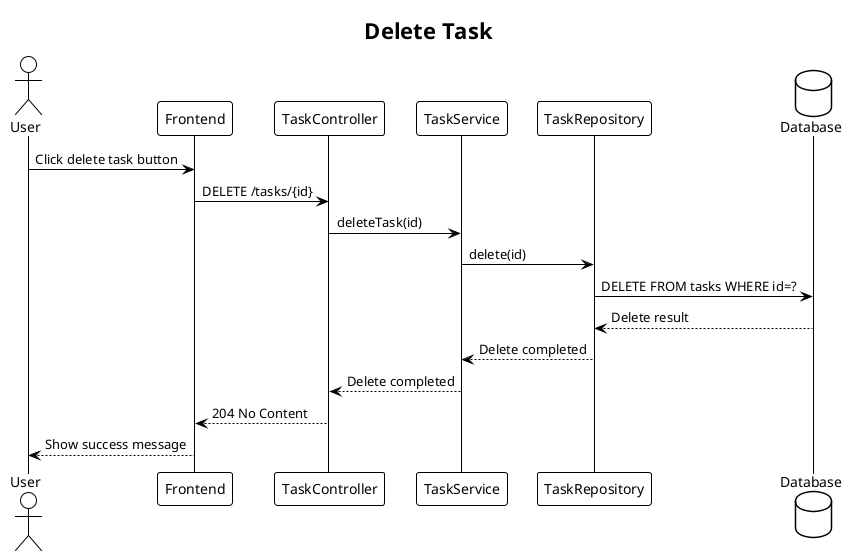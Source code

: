 @startuml
!theme plain

title Delete Task

actor User
participant "Frontend" as FE
participant "TaskController" as Controller
participant "TaskService" as Service
participant "TaskRepository" as Repo
database "Database" as DB

User -> FE : Click delete task button
FE -> Controller : DELETE /tasks/{id}
Controller -> Service : deleteTask(id)
Service -> Repo : delete(id)
Repo -> DB : DELETE FROM tasks WHERE id=?
DB --> Repo : Delete result
Repo --> Service : Delete completed
Service --> Controller : Delete completed
Controller --> FE : 204 No Content
FE --> User : Show success message

@enduml 